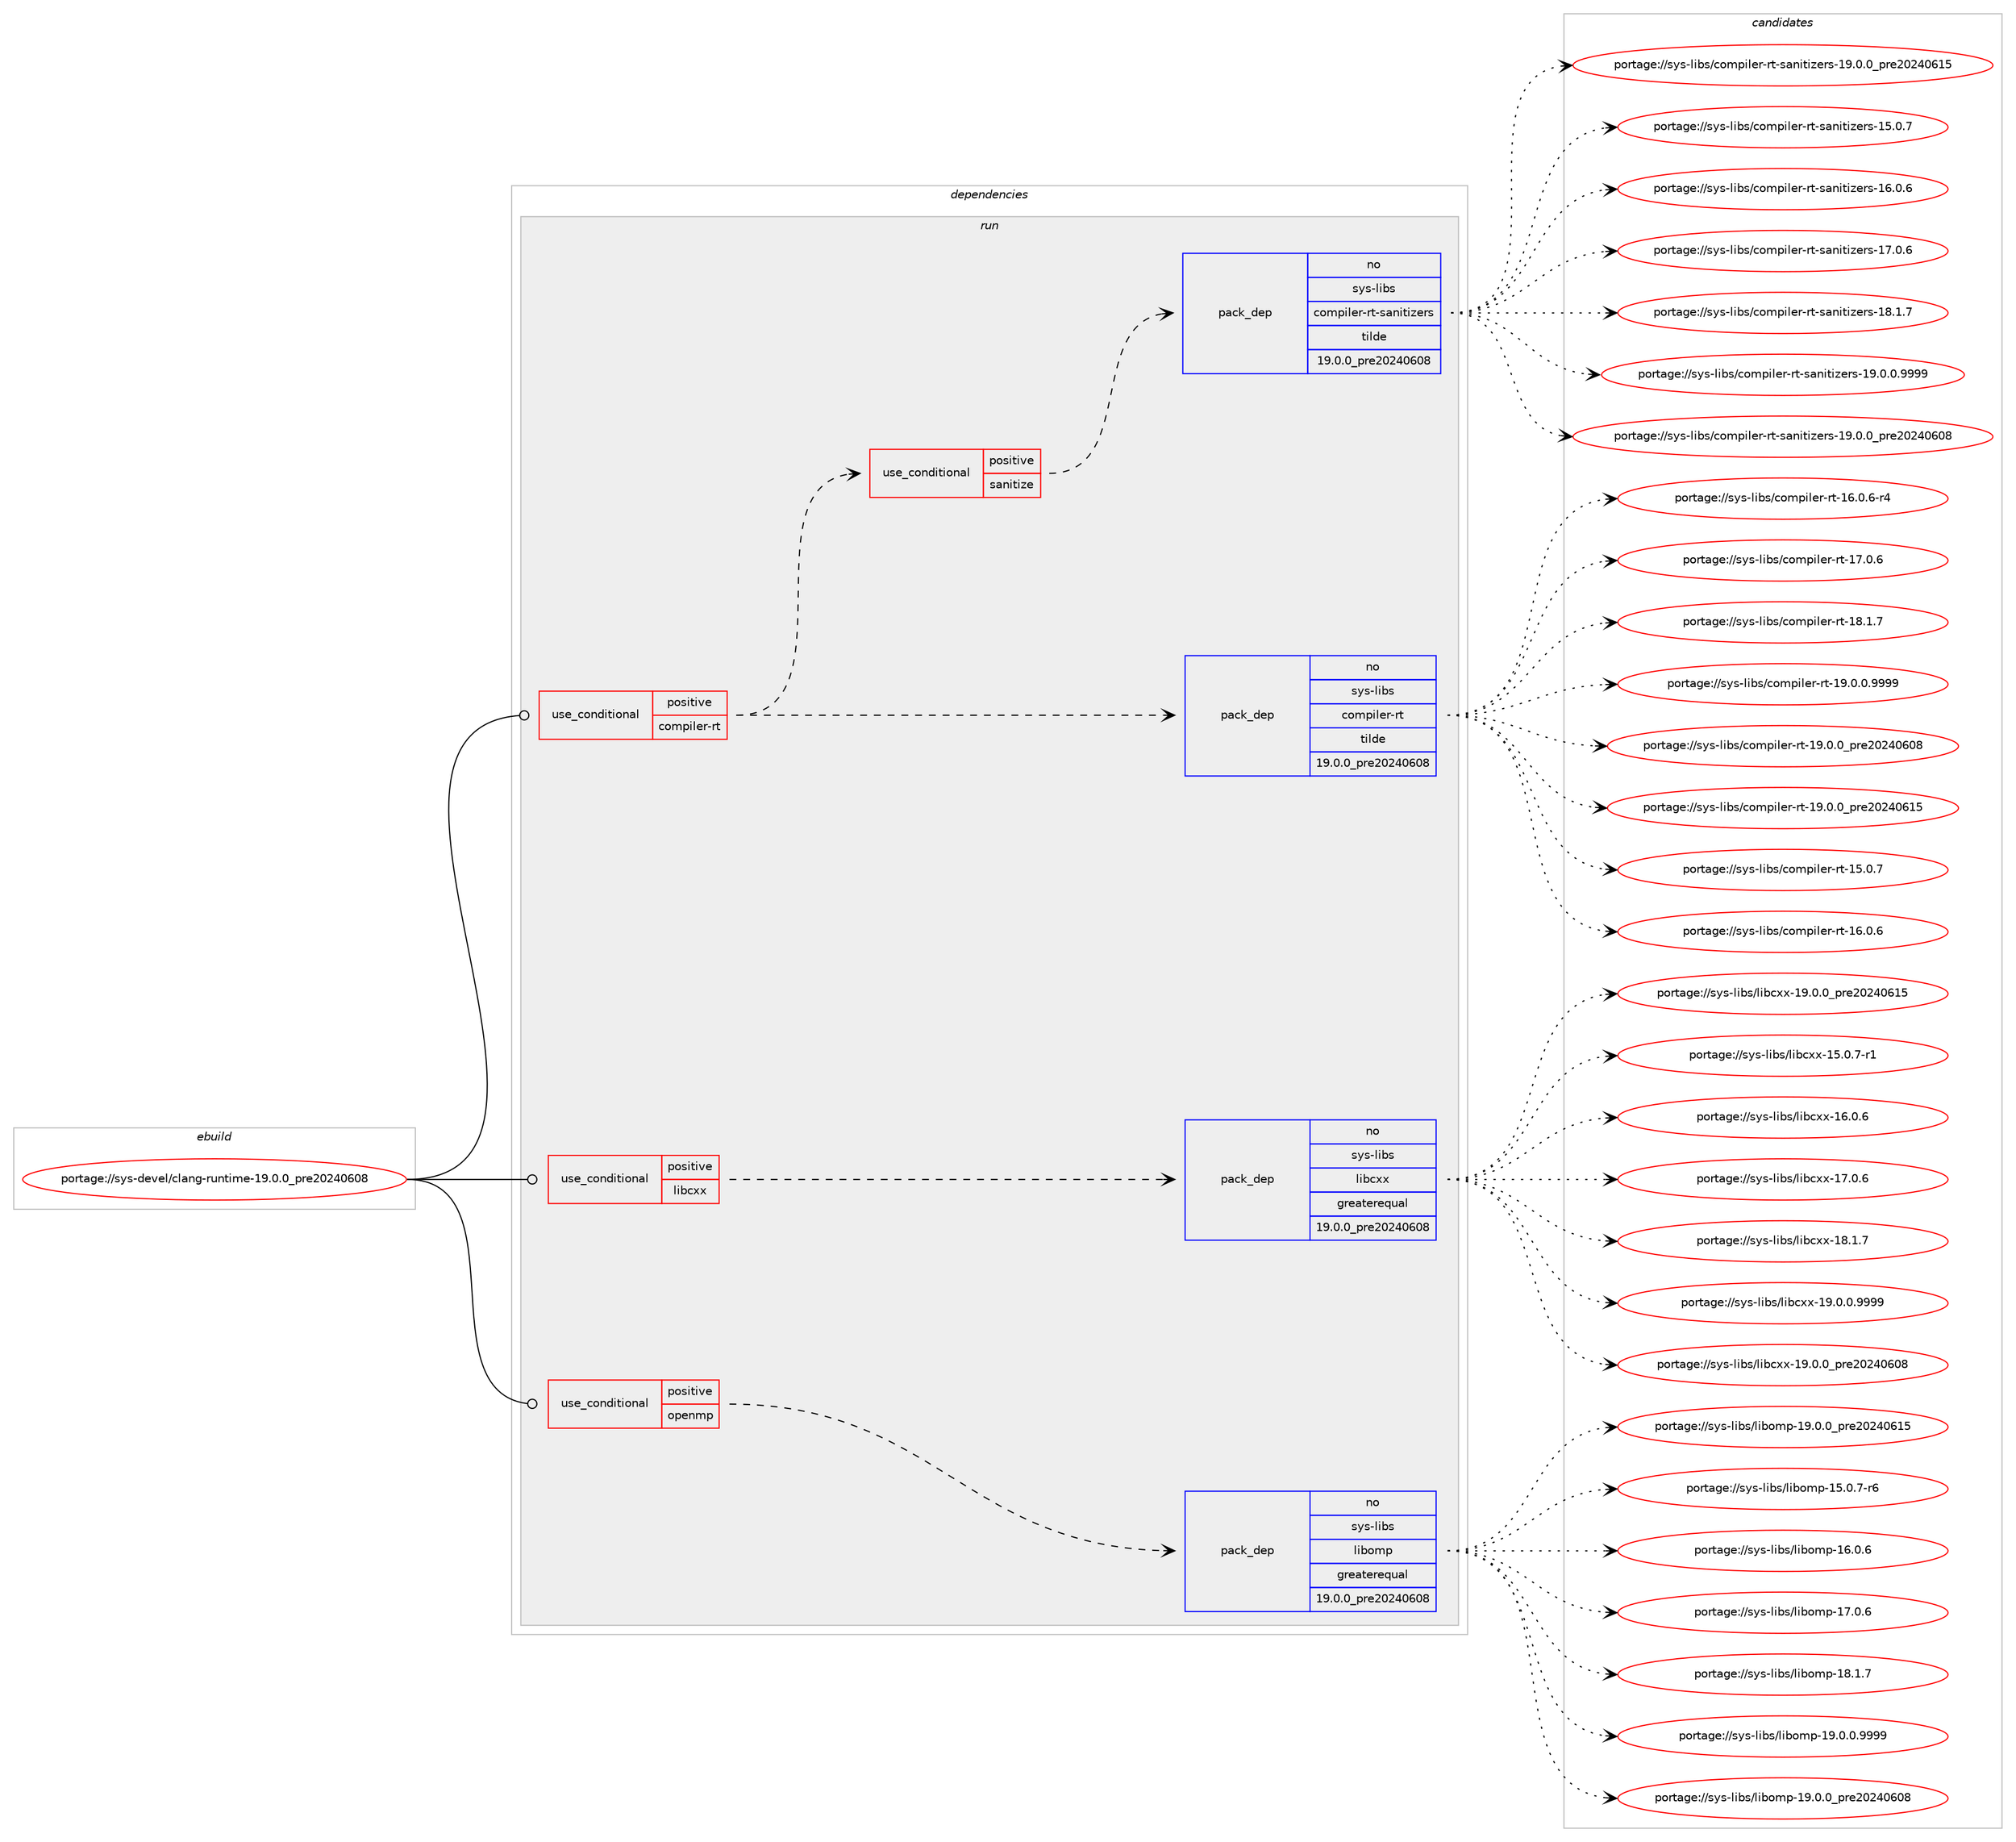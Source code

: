digraph prolog {

# *************
# Graph options
# *************

newrank=true;
concentrate=true;
compound=true;
graph [rankdir=LR,fontname=Helvetica,fontsize=10,ranksep=1.5];#, ranksep=2.5, nodesep=0.2];
edge  [arrowhead=vee];
node  [fontname=Helvetica,fontsize=10];

# **********
# The ebuild
# **********

subgraph cluster_leftcol {
color=gray;
rank=same;
label=<<i>ebuild</i>>;
id [label="portage://sys-devel/clang-runtime-19.0.0_pre20240608", color=red, width=4, href="../sys-devel/clang-runtime-19.0.0_pre20240608.svg"];
}

# ****************
# The dependencies
# ****************

subgraph cluster_midcol {
color=gray;
label=<<i>dependencies</i>>;
subgraph cluster_compile {
fillcolor="#eeeeee";
style=filled;
label=<<i>compile</i>>;
}
subgraph cluster_compileandrun {
fillcolor="#eeeeee";
style=filled;
label=<<i>compile and run</i>>;
}
subgraph cluster_run {
fillcolor="#eeeeee";
style=filled;
label=<<i>run</i>>;
subgraph cond595 {
dependency1847 [label=<<TABLE BORDER="0" CELLBORDER="1" CELLSPACING="0" CELLPADDING="4"><TR><TD ROWSPAN="3" CELLPADDING="10">use_conditional</TD></TR><TR><TD>positive</TD></TR><TR><TD>compiler-rt</TD></TR></TABLE>>, shape=none, color=red];
subgraph pack1235 {
dependency1848 [label=<<TABLE BORDER="0" CELLBORDER="1" CELLSPACING="0" CELLPADDING="4" WIDTH="220"><TR><TD ROWSPAN="6" CELLPADDING="30">pack_dep</TD></TR><TR><TD WIDTH="110">no</TD></TR><TR><TD>sys-libs</TD></TR><TR><TD>compiler-rt</TD></TR><TR><TD>tilde</TD></TR><TR><TD>19.0.0_pre20240608</TD></TR></TABLE>>, shape=none, color=blue];
}
dependency1847:e -> dependency1848:w [weight=20,style="dashed",arrowhead="vee"];
subgraph cond596 {
dependency1849 [label=<<TABLE BORDER="0" CELLBORDER="1" CELLSPACING="0" CELLPADDING="4"><TR><TD ROWSPAN="3" CELLPADDING="10">use_conditional</TD></TR><TR><TD>positive</TD></TR><TR><TD>sanitize</TD></TR></TABLE>>, shape=none, color=red];
subgraph pack1236 {
dependency1850 [label=<<TABLE BORDER="0" CELLBORDER="1" CELLSPACING="0" CELLPADDING="4" WIDTH="220"><TR><TD ROWSPAN="6" CELLPADDING="30">pack_dep</TD></TR><TR><TD WIDTH="110">no</TD></TR><TR><TD>sys-libs</TD></TR><TR><TD>compiler-rt-sanitizers</TD></TR><TR><TD>tilde</TD></TR><TR><TD>19.0.0_pre20240608</TD></TR></TABLE>>, shape=none, color=blue];
}
dependency1849:e -> dependency1850:w [weight=20,style="dashed",arrowhead="vee"];
}
dependency1847:e -> dependency1849:w [weight=20,style="dashed",arrowhead="vee"];
}
id:e -> dependency1847:w [weight=20,style="solid",arrowhead="odot"];
subgraph cond597 {
dependency1851 [label=<<TABLE BORDER="0" CELLBORDER="1" CELLSPACING="0" CELLPADDING="4"><TR><TD ROWSPAN="3" CELLPADDING="10">use_conditional</TD></TR><TR><TD>positive</TD></TR><TR><TD>libcxx</TD></TR></TABLE>>, shape=none, color=red];
subgraph pack1237 {
dependency1852 [label=<<TABLE BORDER="0" CELLBORDER="1" CELLSPACING="0" CELLPADDING="4" WIDTH="220"><TR><TD ROWSPAN="6" CELLPADDING="30">pack_dep</TD></TR><TR><TD WIDTH="110">no</TD></TR><TR><TD>sys-libs</TD></TR><TR><TD>libcxx</TD></TR><TR><TD>greaterequal</TD></TR><TR><TD>19.0.0_pre20240608</TD></TR></TABLE>>, shape=none, color=blue];
}
dependency1851:e -> dependency1852:w [weight=20,style="dashed",arrowhead="vee"];
}
id:e -> dependency1851:w [weight=20,style="solid",arrowhead="odot"];
subgraph cond598 {
dependency1853 [label=<<TABLE BORDER="0" CELLBORDER="1" CELLSPACING="0" CELLPADDING="4"><TR><TD ROWSPAN="3" CELLPADDING="10">use_conditional</TD></TR><TR><TD>positive</TD></TR><TR><TD>openmp</TD></TR></TABLE>>, shape=none, color=red];
subgraph pack1238 {
dependency1854 [label=<<TABLE BORDER="0" CELLBORDER="1" CELLSPACING="0" CELLPADDING="4" WIDTH="220"><TR><TD ROWSPAN="6" CELLPADDING="30">pack_dep</TD></TR><TR><TD WIDTH="110">no</TD></TR><TR><TD>sys-libs</TD></TR><TR><TD>libomp</TD></TR><TR><TD>greaterequal</TD></TR><TR><TD>19.0.0_pre20240608</TD></TR></TABLE>>, shape=none, color=blue];
}
dependency1853:e -> dependency1854:w [weight=20,style="dashed",arrowhead="vee"];
}
id:e -> dependency1853:w [weight=20,style="solid",arrowhead="odot"];
}
}

# **************
# The candidates
# **************

subgraph cluster_choices {
rank=same;
color=gray;
label=<<i>candidates</i>>;

subgraph choice1235 {
color=black;
nodesep=1;
choice115121115451081059811547991111091121051081011144511411645495346484655 [label="portage://sys-libs/compiler-rt-15.0.7", color=red, width=4,href="../sys-libs/compiler-rt-15.0.7.svg"];
choice115121115451081059811547991111091121051081011144511411645495446484654 [label="portage://sys-libs/compiler-rt-16.0.6", color=red, width=4,href="../sys-libs/compiler-rt-16.0.6.svg"];
choice1151211154510810598115479911110911210510810111445114116454954464846544511452 [label="portage://sys-libs/compiler-rt-16.0.6-r4", color=red, width=4,href="../sys-libs/compiler-rt-16.0.6-r4.svg"];
choice115121115451081059811547991111091121051081011144511411645495546484654 [label="portage://sys-libs/compiler-rt-17.0.6", color=red, width=4,href="../sys-libs/compiler-rt-17.0.6.svg"];
choice115121115451081059811547991111091121051081011144511411645495646494655 [label="portage://sys-libs/compiler-rt-18.1.7", color=red, width=4,href="../sys-libs/compiler-rt-18.1.7.svg"];
choice1151211154510810598115479911110911210510810111445114116454957464846484657575757 [label="portage://sys-libs/compiler-rt-19.0.0.9999", color=red, width=4,href="../sys-libs/compiler-rt-19.0.0.9999.svg"];
choice115121115451081059811547991111091121051081011144511411645495746484648951121141015048505248544856 [label="portage://sys-libs/compiler-rt-19.0.0_pre20240608", color=red, width=4,href="../sys-libs/compiler-rt-19.0.0_pre20240608.svg"];
choice115121115451081059811547991111091121051081011144511411645495746484648951121141015048505248544953 [label="portage://sys-libs/compiler-rt-19.0.0_pre20240615", color=red, width=4,href="../sys-libs/compiler-rt-19.0.0_pre20240615.svg"];
dependency1848:e -> choice115121115451081059811547991111091121051081011144511411645495346484655:w [style=dotted,weight="100"];
dependency1848:e -> choice115121115451081059811547991111091121051081011144511411645495446484654:w [style=dotted,weight="100"];
dependency1848:e -> choice1151211154510810598115479911110911210510810111445114116454954464846544511452:w [style=dotted,weight="100"];
dependency1848:e -> choice115121115451081059811547991111091121051081011144511411645495546484654:w [style=dotted,weight="100"];
dependency1848:e -> choice115121115451081059811547991111091121051081011144511411645495646494655:w [style=dotted,weight="100"];
dependency1848:e -> choice1151211154510810598115479911110911210510810111445114116454957464846484657575757:w [style=dotted,weight="100"];
dependency1848:e -> choice115121115451081059811547991111091121051081011144511411645495746484648951121141015048505248544856:w [style=dotted,weight="100"];
dependency1848:e -> choice115121115451081059811547991111091121051081011144511411645495746484648951121141015048505248544953:w [style=dotted,weight="100"];
}
subgraph choice1236 {
color=black;
nodesep=1;
choice1151211154510810598115479911110911210510810111445114116451159711010511610512210111411545495346484655 [label="portage://sys-libs/compiler-rt-sanitizers-15.0.7", color=red, width=4,href="../sys-libs/compiler-rt-sanitizers-15.0.7.svg"];
choice1151211154510810598115479911110911210510810111445114116451159711010511610512210111411545495446484654 [label="portage://sys-libs/compiler-rt-sanitizers-16.0.6", color=red, width=4,href="../sys-libs/compiler-rt-sanitizers-16.0.6.svg"];
choice1151211154510810598115479911110911210510810111445114116451159711010511610512210111411545495546484654 [label="portage://sys-libs/compiler-rt-sanitizers-17.0.6", color=red, width=4,href="../sys-libs/compiler-rt-sanitizers-17.0.6.svg"];
choice1151211154510810598115479911110911210510810111445114116451159711010511610512210111411545495646494655 [label="portage://sys-libs/compiler-rt-sanitizers-18.1.7", color=red, width=4,href="../sys-libs/compiler-rt-sanitizers-18.1.7.svg"];
choice11512111545108105981154799111109112105108101114451141164511597110105116105122101114115454957464846484657575757 [label="portage://sys-libs/compiler-rt-sanitizers-19.0.0.9999", color=red, width=4,href="../sys-libs/compiler-rt-sanitizers-19.0.0.9999.svg"];
choice1151211154510810598115479911110911210510810111445114116451159711010511610512210111411545495746484648951121141015048505248544856 [label="portage://sys-libs/compiler-rt-sanitizers-19.0.0_pre20240608", color=red, width=4,href="../sys-libs/compiler-rt-sanitizers-19.0.0_pre20240608.svg"];
choice1151211154510810598115479911110911210510810111445114116451159711010511610512210111411545495746484648951121141015048505248544953 [label="portage://sys-libs/compiler-rt-sanitizers-19.0.0_pre20240615", color=red, width=4,href="../sys-libs/compiler-rt-sanitizers-19.0.0_pre20240615.svg"];
dependency1850:e -> choice1151211154510810598115479911110911210510810111445114116451159711010511610512210111411545495346484655:w [style=dotted,weight="100"];
dependency1850:e -> choice1151211154510810598115479911110911210510810111445114116451159711010511610512210111411545495446484654:w [style=dotted,weight="100"];
dependency1850:e -> choice1151211154510810598115479911110911210510810111445114116451159711010511610512210111411545495546484654:w [style=dotted,weight="100"];
dependency1850:e -> choice1151211154510810598115479911110911210510810111445114116451159711010511610512210111411545495646494655:w [style=dotted,weight="100"];
dependency1850:e -> choice11512111545108105981154799111109112105108101114451141164511597110105116105122101114115454957464846484657575757:w [style=dotted,weight="100"];
dependency1850:e -> choice1151211154510810598115479911110911210510810111445114116451159711010511610512210111411545495746484648951121141015048505248544856:w [style=dotted,weight="100"];
dependency1850:e -> choice1151211154510810598115479911110911210510810111445114116451159711010511610512210111411545495746484648951121141015048505248544953:w [style=dotted,weight="100"];
}
subgraph choice1237 {
color=black;
nodesep=1;
choice1151211154510810598115471081059899120120454953464846554511449 [label="portage://sys-libs/libcxx-15.0.7-r1", color=red, width=4,href="../sys-libs/libcxx-15.0.7-r1.svg"];
choice115121115451081059811547108105989912012045495446484654 [label="portage://sys-libs/libcxx-16.0.6", color=red, width=4,href="../sys-libs/libcxx-16.0.6.svg"];
choice115121115451081059811547108105989912012045495546484654 [label="portage://sys-libs/libcxx-17.0.6", color=red, width=4,href="../sys-libs/libcxx-17.0.6.svg"];
choice115121115451081059811547108105989912012045495646494655 [label="portage://sys-libs/libcxx-18.1.7", color=red, width=4,href="../sys-libs/libcxx-18.1.7.svg"];
choice1151211154510810598115471081059899120120454957464846484657575757 [label="portage://sys-libs/libcxx-19.0.0.9999", color=red, width=4,href="../sys-libs/libcxx-19.0.0.9999.svg"];
choice115121115451081059811547108105989912012045495746484648951121141015048505248544856 [label="portage://sys-libs/libcxx-19.0.0_pre20240608", color=red, width=4,href="../sys-libs/libcxx-19.0.0_pre20240608.svg"];
choice115121115451081059811547108105989912012045495746484648951121141015048505248544953 [label="portage://sys-libs/libcxx-19.0.0_pre20240615", color=red, width=4,href="../sys-libs/libcxx-19.0.0_pre20240615.svg"];
dependency1852:e -> choice1151211154510810598115471081059899120120454953464846554511449:w [style=dotted,weight="100"];
dependency1852:e -> choice115121115451081059811547108105989912012045495446484654:w [style=dotted,weight="100"];
dependency1852:e -> choice115121115451081059811547108105989912012045495546484654:w [style=dotted,weight="100"];
dependency1852:e -> choice115121115451081059811547108105989912012045495646494655:w [style=dotted,weight="100"];
dependency1852:e -> choice1151211154510810598115471081059899120120454957464846484657575757:w [style=dotted,weight="100"];
dependency1852:e -> choice115121115451081059811547108105989912012045495746484648951121141015048505248544856:w [style=dotted,weight="100"];
dependency1852:e -> choice115121115451081059811547108105989912012045495746484648951121141015048505248544953:w [style=dotted,weight="100"];
}
subgraph choice1238 {
color=black;
nodesep=1;
choice11512111545108105981154710810598111109112454953464846554511454 [label="portage://sys-libs/libomp-15.0.7-r6", color=red, width=4,href="../sys-libs/libomp-15.0.7-r6.svg"];
choice1151211154510810598115471081059811110911245495446484654 [label="portage://sys-libs/libomp-16.0.6", color=red, width=4,href="../sys-libs/libomp-16.0.6.svg"];
choice1151211154510810598115471081059811110911245495546484654 [label="portage://sys-libs/libomp-17.0.6", color=red, width=4,href="../sys-libs/libomp-17.0.6.svg"];
choice1151211154510810598115471081059811110911245495646494655 [label="portage://sys-libs/libomp-18.1.7", color=red, width=4,href="../sys-libs/libomp-18.1.7.svg"];
choice11512111545108105981154710810598111109112454957464846484657575757 [label="portage://sys-libs/libomp-19.0.0.9999", color=red, width=4,href="../sys-libs/libomp-19.0.0.9999.svg"];
choice1151211154510810598115471081059811110911245495746484648951121141015048505248544856 [label="portage://sys-libs/libomp-19.0.0_pre20240608", color=red, width=4,href="../sys-libs/libomp-19.0.0_pre20240608.svg"];
choice1151211154510810598115471081059811110911245495746484648951121141015048505248544953 [label="portage://sys-libs/libomp-19.0.0_pre20240615", color=red, width=4,href="../sys-libs/libomp-19.0.0_pre20240615.svg"];
dependency1854:e -> choice11512111545108105981154710810598111109112454953464846554511454:w [style=dotted,weight="100"];
dependency1854:e -> choice1151211154510810598115471081059811110911245495446484654:w [style=dotted,weight="100"];
dependency1854:e -> choice1151211154510810598115471081059811110911245495546484654:w [style=dotted,weight="100"];
dependency1854:e -> choice1151211154510810598115471081059811110911245495646494655:w [style=dotted,weight="100"];
dependency1854:e -> choice11512111545108105981154710810598111109112454957464846484657575757:w [style=dotted,weight="100"];
dependency1854:e -> choice1151211154510810598115471081059811110911245495746484648951121141015048505248544856:w [style=dotted,weight="100"];
dependency1854:e -> choice1151211154510810598115471081059811110911245495746484648951121141015048505248544953:w [style=dotted,weight="100"];
}
}

}
